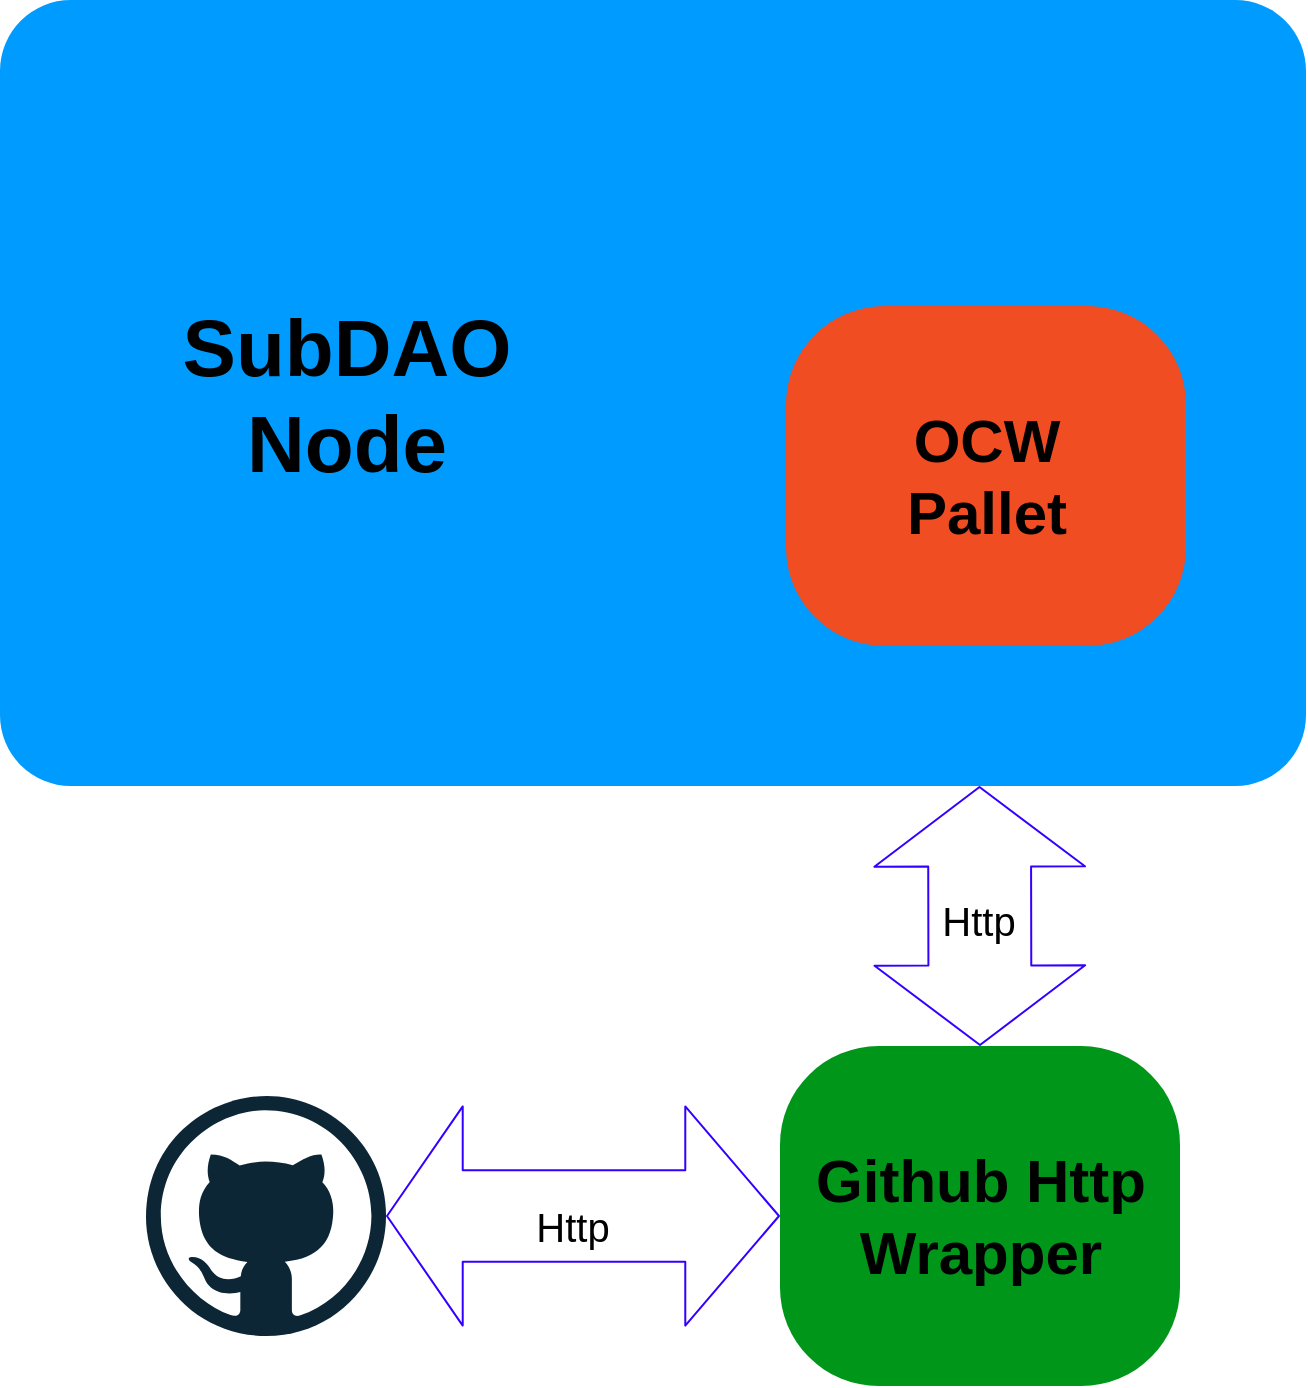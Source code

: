 <mxfile version="13.9.2" type="github">
  <diagram name="Page-1" id="7a6c530e-6e37-e111-ec74-82921da8cc10">
    <mxGraphModel dx="1186" dy="799" grid="1" gridSize="10" guides="1" tooltips="1" connect="1" arrows="1" fold="1" page="1" pageScale="1.5" pageWidth="1169" pageHeight="826" background="none" math="0" shadow="0">
      <root>
        <mxCell id="0" style=";html=1;" />
        <mxCell id="1" style=";html=1;" parent="0" />
        <mxCell id="23046e2b9bb16c14-116" value="" style="whiteSpace=wrap;html=1;rounded=1;shadow=0;strokeColor=none;strokeWidth=2;fillColor=#009BFF;fontSize=20;fontColor=#FFFFFF;align=center;arcSize=9;verticalAlign=top;spacingTop=4;" parent="1" vertex="1">
          <mxGeometry x="87" y="67" width="653" height="393" as="geometry" />
        </mxCell>
        <mxCell id="14ZdlUtdtlf5y-mvOtUs-4" value="" style="rounded=1;whiteSpace=wrap;html=1;shadow=0;strokeWidth=2;fontSize=12;fontColor=#FFFFFF;align=center;strokeColor=none;arcSize=29;verticalAlign=top;fillColor=#009619;" vertex="1" parent="1">
          <mxGeometry x="477" y="590" width="200" height="170" as="geometry" />
        </mxCell>
        <mxCell id="14ZdlUtdtlf5y-mvOtUs-5" value="" style="dashed=0;outlineConnect=0;html=1;align=center;labelPosition=center;verticalLabelPosition=bottom;verticalAlign=top;shape=mxgraph.weblogos.github;fillColor=#009619;" vertex="1" parent="1">
          <mxGeometry x="160" y="615" width="120" height="120" as="geometry" />
        </mxCell>
        <mxCell id="14ZdlUtdtlf5y-mvOtUs-6" value="&lt;font style=&quot;font-size: 40px&quot;&gt;&lt;b&gt;SubDAO&lt;br&gt;Node&lt;/b&gt;&lt;/font&gt;" style="text;html=1;align=center;verticalAlign=middle;resizable=0;points=[];autosize=1;" vertex="1" parent="1">
          <mxGeometry x="170" y="238.5" width="180" height="50" as="geometry" />
        </mxCell>
        <mxCell id="14ZdlUtdtlf5y-mvOtUs-8" value="&lt;span style=&quot;font-size: 30px&quot;&gt;&lt;b&gt;Github Http&lt;br&gt;Wrapper&lt;/b&gt;&lt;/span&gt;" style="text;html=1;align=center;verticalAlign=middle;resizable=0;points=[];autosize=1;" vertex="1" parent="1">
          <mxGeometry x="487" y="650" width="180" height="50" as="geometry" />
        </mxCell>
        <mxCell id="14ZdlUtdtlf5y-mvOtUs-9" value="" style="group" vertex="1" connectable="0" parent="1">
          <mxGeometry x="480" y="220" width="200" height="170" as="geometry" />
        </mxCell>
        <mxCell id="23046e2b9bb16c14-28" value="" style="rounded=1;whiteSpace=wrap;html=1;shadow=0;strokeWidth=2;fillColor=#F04D22;fontSize=12;fontColor=#FFFFFF;align=center;strokeColor=none;arcSize=29;verticalAlign=top;" parent="14ZdlUtdtlf5y-mvOtUs-9" vertex="1">
          <mxGeometry width="200" height="170" as="geometry" />
        </mxCell>
        <mxCell id="14ZdlUtdtlf5y-mvOtUs-7" value="&lt;span style=&quot;font-size: 30px&quot;&gt;&lt;b&gt;OCW&lt;br&gt;Pallet&lt;/b&gt;&lt;/span&gt;" style="text;html=1;align=center;verticalAlign=middle;resizable=0;points=[];autosize=1;" vertex="1" parent="14ZdlUtdtlf5y-mvOtUs-9">
          <mxGeometry x="50" y="60" width="100" height="50" as="geometry" />
        </mxCell>
        <mxCell id="14ZdlUtdtlf5y-mvOtUs-10" value="" style="shape=flexArrow;endArrow=classic;startArrow=classic;html=1;strokeColor=#3300FF;entryX=0.75;entryY=1;entryDx=0;entryDy=0;exitX=0.5;exitY=0;exitDx=0;exitDy=0;endWidth=52.857;endSize=12.914;startWidth=52.857;startSize=12.914;width=51.429;" edge="1" parent="1" source="14ZdlUtdtlf5y-mvOtUs-4" target="23046e2b9bb16c14-116">
          <mxGeometry width="50" height="50" relative="1" as="geometry">
            <mxPoint x="530" y="530" as="sourcePoint" />
            <mxPoint x="580" y="480" as="targetPoint" />
          </mxGeometry>
        </mxCell>
        <mxCell id="14ZdlUtdtlf5y-mvOtUs-13" value="&lt;font style=&quot;font-size: 20px&quot;&gt;Http&lt;/font&gt;" style="edgeLabel;html=1;align=center;verticalAlign=middle;resizable=0;points=[];" vertex="1" connectable="0" parent="14ZdlUtdtlf5y-mvOtUs-10">
          <mxGeometry x="-0.026" y="1" relative="1" as="geometry">
            <mxPoint as="offset" />
          </mxGeometry>
        </mxCell>
        <mxCell id="14ZdlUtdtlf5y-mvOtUs-11" value="" style="shape=flexArrow;endArrow=classic;startArrow=classic;html=1;strokeColor=#3300FF;entryX=0;entryY=0.5;entryDx=0;entryDy=0;endWidth=62.857;endSize=15.286;startWidth=62.857;startSize=12.286;width=45.714;" edge="1" parent="1" source="14ZdlUtdtlf5y-mvOtUs-5" target="14ZdlUtdtlf5y-mvOtUs-4">
          <mxGeometry width="50" height="50" relative="1" as="geometry">
            <mxPoint x="820" y="540" as="sourcePoint" />
            <mxPoint x="870" y="490" as="targetPoint" />
          </mxGeometry>
        </mxCell>
        <mxCell id="14ZdlUtdtlf5y-mvOtUs-14" value="&lt;font style=&quot;font-size: 20px&quot;&gt;Http&lt;/font&gt;" style="edgeLabel;html=1;align=center;verticalAlign=middle;resizable=0;points=[];" vertex="1" connectable="0" parent="14ZdlUtdtlf5y-mvOtUs-11">
          <mxGeometry x="-0.06" y="-5" relative="1" as="geometry">
            <mxPoint as="offset" />
          </mxGeometry>
        </mxCell>
      </root>
    </mxGraphModel>
  </diagram>
</mxfile>
